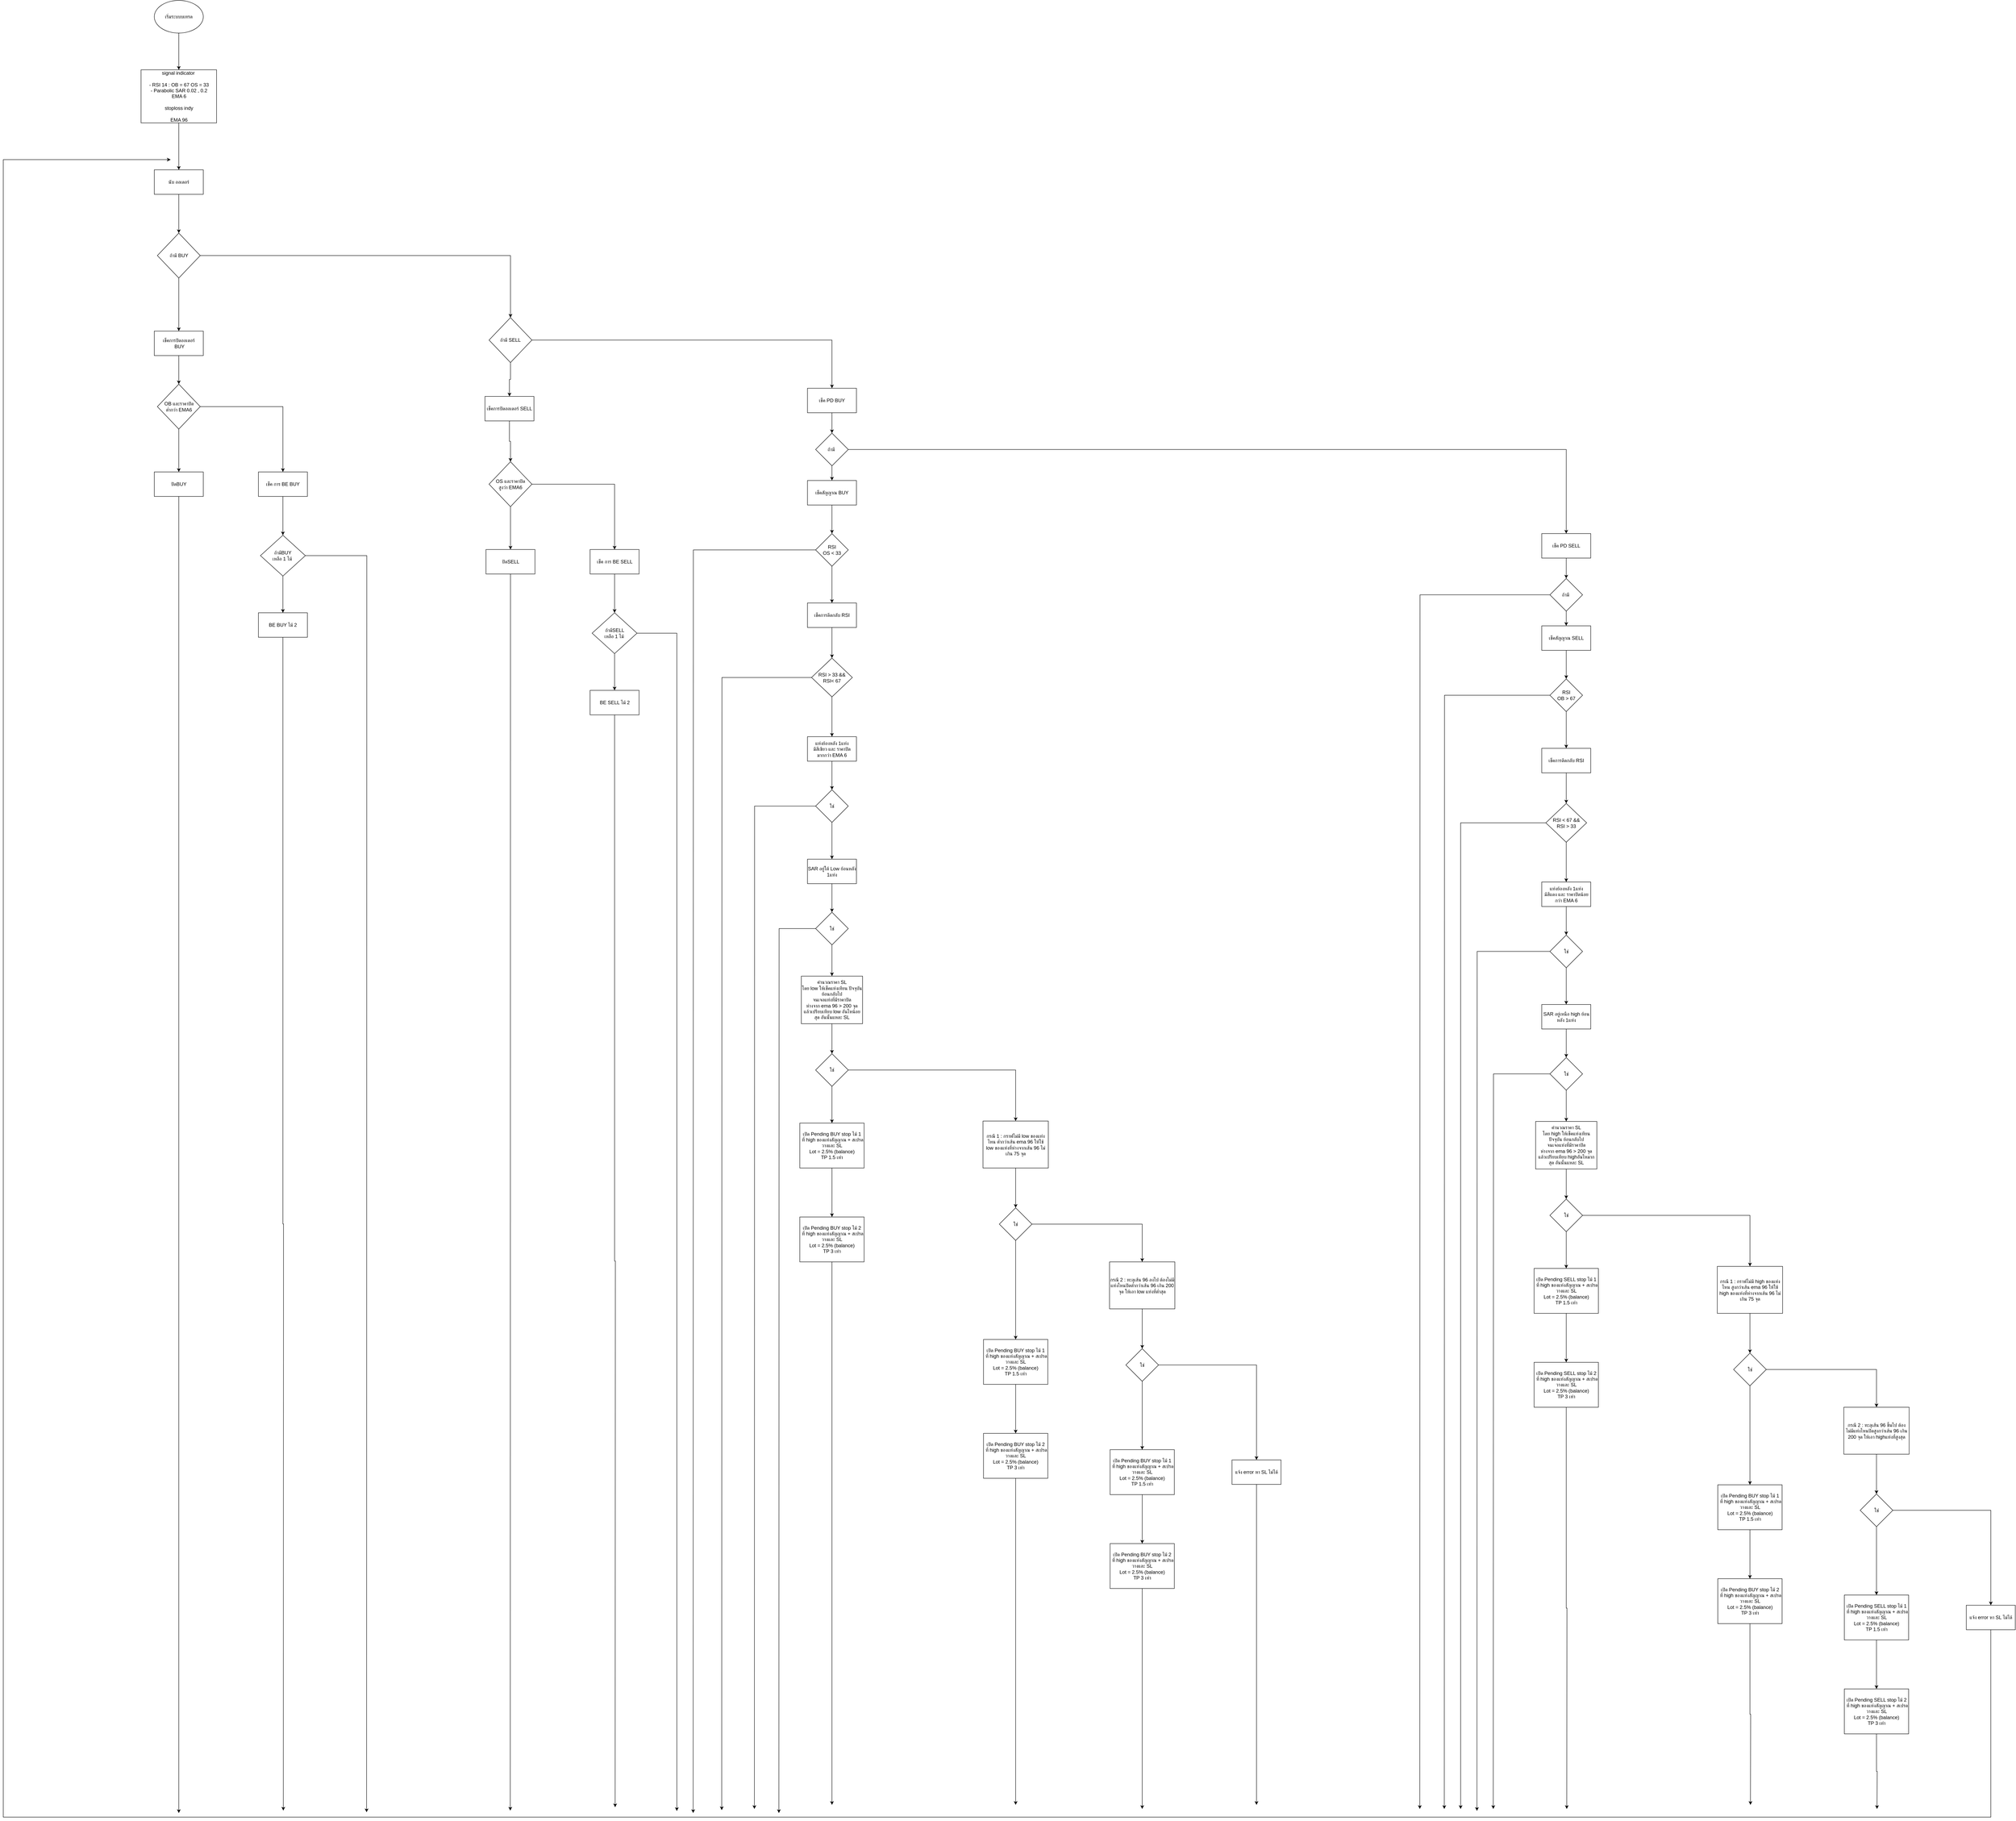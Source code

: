 <mxfile version="14.4.7" type="github">
  <diagram id="dHpRJ-4gGW41InI-ocSy" name="Page-1">
    <mxGraphModel dx="5940" dy="3920" grid="1" gridSize="10" guides="1" tooltips="1" connect="1" arrows="1" fold="1" page="1" pageScale="1" pageWidth="1169" pageHeight="827" math="0" shadow="0">
      <root>
        <mxCell id="0" />
        <mxCell id="1" parent="0" />
        <mxCell id="hsY4HkFz0cet4jD83mKn-3" value="" style="edgeStyle=orthogonalEdgeStyle;rounded=0;orthogonalLoop=1;jettySize=auto;html=1;" edge="1" parent="1" source="hsY4HkFz0cet4jD83mKn-1" target="hsY4HkFz0cet4jD83mKn-2">
          <mxGeometry relative="1" as="geometry" />
        </mxCell>
        <mxCell id="hsY4HkFz0cet4jD83mKn-1" value="เริ่มระบบบเทรด" style="ellipse;whiteSpace=wrap;html=1;" vertex="1" parent="1">
          <mxGeometry x="520" y="50" width="120" height="80" as="geometry" />
        </mxCell>
        <mxCell id="hsY4HkFz0cet4jD83mKn-15" value="" style="edgeStyle=orthogonalEdgeStyle;rounded=0;orthogonalLoop=1;jettySize=auto;html=1;" edge="1" parent="1" source="hsY4HkFz0cet4jD83mKn-2" target="hsY4HkFz0cet4jD83mKn-14">
          <mxGeometry relative="1" as="geometry" />
        </mxCell>
        <mxCell id="hsY4HkFz0cet4jD83mKn-2" value="signal indicator&amp;nbsp;&lt;br&gt;&lt;br&gt;- RSI 14 : OB = 67 OS = 33&lt;br&gt;- Parabolic SAR 0.02 , 0.2&lt;br&gt;EMA 6&lt;br&gt;&lt;br&gt;stoploss indy&lt;br&gt;&lt;br&gt;EMA 96" style="whiteSpace=wrap;html=1;" vertex="1" parent="1">
          <mxGeometry x="487.5" y="220" width="185" height="130" as="geometry" />
        </mxCell>
        <mxCell id="hsY4HkFz0cet4jD83mKn-27" value="" style="edgeStyle=orthogonalEdgeStyle;rounded=0;orthogonalLoop=1;jettySize=auto;html=1;" edge="1" parent="1" source="hsY4HkFz0cet4jD83mKn-6" target="hsY4HkFz0cet4jD83mKn-26">
          <mxGeometry relative="1" as="geometry" />
        </mxCell>
        <mxCell id="hsY4HkFz0cet4jD83mKn-48" style="edgeStyle=orthogonalEdgeStyle;rounded=0;orthogonalLoop=1;jettySize=auto;html=1;exitX=0.5;exitY=1;exitDx=0;exitDy=0;entryX=0.5;entryY=0;entryDx=0;entryDy=0;" edge="1" parent="1" source="hsY4HkFz0cet4jD83mKn-6" target="hsY4HkFz0cet4jD83mKn-47">
          <mxGeometry relative="1" as="geometry" />
        </mxCell>
        <mxCell id="hsY4HkFz0cet4jD83mKn-6" value="OB และราคาปิด&lt;br&gt;ต่ำกว่า EMA6" style="rhombus;whiteSpace=wrap;html=1;" vertex="1" parent="1">
          <mxGeometry x="527.5" y="990" width="105" height="110" as="geometry" />
        </mxCell>
        <mxCell id="hsY4HkFz0cet4jD83mKn-32" value="" style="edgeStyle=orthogonalEdgeStyle;rounded=0;orthogonalLoop=1;jettySize=auto;html=1;" edge="1" parent="1" source="hsY4HkFz0cet4jD83mKn-10" target="hsY4HkFz0cet4jD83mKn-31">
          <mxGeometry relative="1" as="geometry" />
        </mxCell>
        <mxCell id="hsY4HkFz0cet4jD83mKn-173" style="edgeStyle=orthogonalEdgeStyle;rounded=0;orthogonalLoop=1;jettySize=auto;html=1;exitX=1;exitY=0.5;exitDx=0;exitDy=0;" edge="1" parent="1" source="hsY4HkFz0cet4jD83mKn-10">
          <mxGeometry relative="1" as="geometry">
            <mxPoint x="1040" y="4488" as="targetPoint" />
          </mxGeometry>
        </mxCell>
        <mxCell id="hsY4HkFz0cet4jD83mKn-10" value="ถ้ามีBUY&lt;br&gt;เหลือ 1 ไม้&amp;nbsp;" style="rhombus;whiteSpace=wrap;html=1;" vertex="1" parent="1">
          <mxGeometry x="780" y="1360" width="110" height="100" as="geometry" />
        </mxCell>
        <mxCell id="hsY4HkFz0cet4jD83mKn-20" style="edgeStyle=orthogonalEdgeStyle;rounded=0;orthogonalLoop=1;jettySize=auto;html=1;exitX=0.5;exitY=1;exitDx=0;exitDy=0;entryX=0.5;entryY=0;entryDx=0;entryDy=0;" edge="1" parent="1" source="hsY4HkFz0cet4jD83mKn-14" target="hsY4HkFz0cet4jD83mKn-18">
          <mxGeometry relative="1" as="geometry" />
        </mxCell>
        <mxCell id="hsY4HkFz0cet4jD83mKn-14" value="นับ ออเดอร์" style="whiteSpace=wrap;html=1;" vertex="1" parent="1">
          <mxGeometry x="520" y="465" width="120" height="60" as="geometry" />
        </mxCell>
        <mxCell id="hsY4HkFz0cet4jD83mKn-22" value="" style="edgeStyle=orthogonalEdgeStyle;rounded=0;orthogonalLoop=1;jettySize=auto;html=1;" edge="1" parent="1" source="hsY4HkFz0cet4jD83mKn-18" target="hsY4HkFz0cet4jD83mKn-21">
          <mxGeometry relative="1" as="geometry" />
        </mxCell>
        <mxCell id="hsY4HkFz0cet4jD83mKn-25" value="" style="edgeStyle=orthogonalEdgeStyle;rounded=0;orthogonalLoop=1;jettySize=auto;html=1;" edge="1" parent="1" source="hsY4HkFz0cet4jD83mKn-18" target="hsY4HkFz0cet4jD83mKn-24">
          <mxGeometry relative="1" as="geometry" />
        </mxCell>
        <mxCell id="hsY4HkFz0cet4jD83mKn-18" value="ถ้ามี BUY" style="rhombus;whiteSpace=wrap;html=1;" vertex="1" parent="1">
          <mxGeometry x="527.5" y="620" width="105" height="110" as="geometry" />
        </mxCell>
        <mxCell id="hsY4HkFz0cet4jD83mKn-23" style="edgeStyle=orthogonalEdgeStyle;rounded=0;orthogonalLoop=1;jettySize=auto;html=1;exitX=0.5;exitY=1;exitDx=0;exitDy=0;entryX=0.5;entryY=0;entryDx=0;entryDy=0;" edge="1" parent="1" source="hsY4HkFz0cet4jD83mKn-21" target="hsY4HkFz0cet4jD83mKn-6">
          <mxGeometry relative="1" as="geometry" />
        </mxCell>
        <mxCell id="hsY4HkFz0cet4jD83mKn-21" value="เช็คการปิดออเดอร์&lt;br&gt;&amp;nbsp;BUY" style="whiteSpace=wrap;html=1;" vertex="1" parent="1">
          <mxGeometry x="520" y="860" width="120" height="60" as="geometry" />
        </mxCell>
        <mxCell id="hsY4HkFz0cet4jD83mKn-44" style="edgeStyle=orthogonalEdgeStyle;rounded=0;orthogonalLoop=1;jettySize=auto;html=1;exitX=0.5;exitY=1;exitDx=0;exitDy=0;entryX=0.5;entryY=0;entryDx=0;entryDy=0;" edge="1" parent="1" source="hsY4HkFz0cet4jD83mKn-24" target="hsY4HkFz0cet4jD83mKn-40">
          <mxGeometry relative="1" as="geometry" />
        </mxCell>
        <mxCell id="hsY4HkFz0cet4jD83mKn-72" value="" style="edgeStyle=orthogonalEdgeStyle;rounded=0;orthogonalLoop=1;jettySize=auto;html=1;" edge="1" parent="1" source="hsY4HkFz0cet4jD83mKn-24" target="hsY4HkFz0cet4jD83mKn-71">
          <mxGeometry relative="1" as="geometry" />
        </mxCell>
        <mxCell id="hsY4HkFz0cet4jD83mKn-24" value="ถ้ามี SELL" style="rhombus;whiteSpace=wrap;html=1;" vertex="1" parent="1">
          <mxGeometry x="1340" y="827" width="105" height="110" as="geometry" />
        </mxCell>
        <mxCell id="hsY4HkFz0cet4jD83mKn-28" style="edgeStyle=orthogonalEdgeStyle;rounded=0;orthogonalLoop=1;jettySize=auto;html=1;exitX=0.5;exitY=1;exitDx=0;exitDy=0;entryX=0.5;entryY=0;entryDx=0;entryDy=0;" edge="1" parent="1" source="hsY4HkFz0cet4jD83mKn-26" target="hsY4HkFz0cet4jD83mKn-10">
          <mxGeometry relative="1" as="geometry" />
        </mxCell>
        <mxCell id="hsY4HkFz0cet4jD83mKn-26" value="เช็ค การ BE BUY" style="whiteSpace=wrap;html=1;" vertex="1" parent="1">
          <mxGeometry x="775" y="1205" width="120" height="60" as="geometry" />
        </mxCell>
        <mxCell id="hsY4HkFz0cet4jD83mKn-174" style="edgeStyle=orthogonalEdgeStyle;rounded=0;orthogonalLoop=1;jettySize=auto;html=1;exitX=0.5;exitY=1;exitDx=0;exitDy=0;" edge="1" parent="1" source="hsY4HkFz0cet4jD83mKn-31">
          <mxGeometry relative="1" as="geometry">
            <mxPoint x="836" y="4484" as="targetPoint" />
          </mxGeometry>
        </mxCell>
        <mxCell id="hsY4HkFz0cet4jD83mKn-31" value="BE BUY ไม้ 2" style="whiteSpace=wrap;html=1;" vertex="1" parent="1">
          <mxGeometry x="775" y="1550" width="120" height="60" as="geometry" />
        </mxCell>
        <mxCell id="hsY4HkFz0cet4jD83mKn-34" value="" style="edgeStyle=orthogonalEdgeStyle;rounded=0;orthogonalLoop=1;jettySize=auto;html=1;" edge="1" parent="1" source="hsY4HkFz0cet4jD83mKn-35" target="hsY4HkFz0cet4jD83mKn-42">
          <mxGeometry relative="1" as="geometry" />
        </mxCell>
        <mxCell id="hsY4HkFz0cet4jD83mKn-46" value="" style="edgeStyle=orthogonalEdgeStyle;rounded=0;orthogonalLoop=1;jettySize=auto;html=1;" edge="1" parent="1" source="hsY4HkFz0cet4jD83mKn-35" target="hsY4HkFz0cet4jD83mKn-45">
          <mxGeometry relative="1" as="geometry" />
        </mxCell>
        <mxCell id="hsY4HkFz0cet4jD83mKn-35" value="OS และราคาปิด&lt;br&gt;สูงว่า EMA6" style="rhombus;whiteSpace=wrap;html=1;" vertex="1" parent="1">
          <mxGeometry x="1340" y="1180" width="105" height="110" as="geometry" />
        </mxCell>
        <mxCell id="hsY4HkFz0cet4jD83mKn-36" value="" style="edgeStyle=orthogonalEdgeStyle;rounded=0;orthogonalLoop=1;jettySize=auto;html=1;" edge="1" parent="1" source="hsY4HkFz0cet4jD83mKn-37" target="hsY4HkFz0cet4jD83mKn-43">
          <mxGeometry relative="1" as="geometry" />
        </mxCell>
        <mxCell id="hsY4HkFz0cet4jD83mKn-171" style="edgeStyle=orthogonalEdgeStyle;rounded=0;orthogonalLoop=1;jettySize=auto;html=1;exitX=1;exitY=0.5;exitDx=0;exitDy=0;" edge="1" parent="1" source="hsY4HkFz0cet4jD83mKn-37">
          <mxGeometry relative="1" as="geometry">
            <mxPoint x="1800" y="4485" as="targetPoint" />
            <Array as="points">
              <mxPoint x="1800" y="1600" />
              <mxPoint x="1800" y="4485" />
            </Array>
          </mxGeometry>
        </mxCell>
        <mxCell id="hsY4HkFz0cet4jD83mKn-37" value="ถ้ามีSELL&lt;br&gt;เหลือ 1 ไม้&amp;nbsp;" style="rhombus;whiteSpace=wrap;html=1;" vertex="1" parent="1">
          <mxGeometry x="1592.5" y="1550" width="110" height="100" as="geometry" />
        </mxCell>
        <mxCell id="hsY4HkFz0cet4jD83mKn-39" style="edgeStyle=orthogonalEdgeStyle;rounded=0;orthogonalLoop=1;jettySize=auto;html=1;exitX=0.5;exitY=1;exitDx=0;exitDy=0;entryX=0.5;entryY=0;entryDx=0;entryDy=0;" edge="1" parent="1" source="hsY4HkFz0cet4jD83mKn-40" target="hsY4HkFz0cet4jD83mKn-35">
          <mxGeometry relative="1" as="geometry" />
        </mxCell>
        <mxCell id="hsY4HkFz0cet4jD83mKn-40" value="เช็คการปิดออเดอร์ SELL" style="whiteSpace=wrap;html=1;" vertex="1" parent="1">
          <mxGeometry x="1330" y="1020" width="120" height="60" as="geometry" />
        </mxCell>
        <mxCell id="hsY4HkFz0cet4jD83mKn-41" style="edgeStyle=orthogonalEdgeStyle;rounded=0;orthogonalLoop=1;jettySize=auto;html=1;exitX=0.5;exitY=1;exitDx=0;exitDy=0;entryX=0.5;entryY=0;entryDx=0;entryDy=0;" edge="1" parent="1" source="hsY4HkFz0cet4jD83mKn-42" target="hsY4HkFz0cet4jD83mKn-37">
          <mxGeometry relative="1" as="geometry" />
        </mxCell>
        <mxCell id="hsY4HkFz0cet4jD83mKn-42" value="เช็ค การ BE SELL" style="whiteSpace=wrap;html=1;" vertex="1" parent="1">
          <mxGeometry x="1587.5" y="1395" width="120" height="60" as="geometry" />
        </mxCell>
        <mxCell id="hsY4HkFz0cet4jD83mKn-170" style="edgeStyle=orthogonalEdgeStyle;rounded=0;orthogonalLoop=1;jettySize=auto;html=1;exitX=0.5;exitY=1;exitDx=0;exitDy=0;" edge="1" parent="1" source="hsY4HkFz0cet4jD83mKn-43">
          <mxGeometry relative="1" as="geometry">
            <mxPoint x="1648.857" y="4475.714" as="targetPoint" />
          </mxGeometry>
        </mxCell>
        <mxCell id="hsY4HkFz0cet4jD83mKn-43" value="BE SELL ไม้ 2" style="whiteSpace=wrap;html=1;" vertex="1" parent="1">
          <mxGeometry x="1587.5" y="1740" width="120" height="60" as="geometry" />
        </mxCell>
        <mxCell id="hsY4HkFz0cet4jD83mKn-172" style="edgeStyle=orthogonalEdgeStyle;rounded=0;orthogonalLoop=1;jettySize=auto;html=1;exitX=0.5;exitY=1;exitDx=0;exitDy=0;" edge="1" parent="1" source="hsY4HkFz0cet4jD83mKn-45">
          <mxGeometry relative="1" as="geometry">
            <mxPoint x="1392" y="4484" as="targetPoint" />
          </mxGeometry>
        </mxCell>
        <mxCell id="hsY4HkFz0cet4jD83mKn-45" value="&lt;span&gt;ปิดSELL&lt;/span&gt;" style="whiteSpace=wrap;html=1;" vertex="1" parent="1">
          <mxGeometry x="1332.5" y="1395" width="120" height="60" as="geometry" />
        </mxCell>
        <mxCell id="hsY4HkFz0cet4jD83mKn-175" style="edgeStyle=orthogonalEdgeStyle;rounded=0;orthogonalLoop=1;jettySize=auto;html=1;exitX=0.5;exitY=1;exitDx=0;exitDy=0;" edge="1" parent="1" source="hsY4HkFz0cet4jD83mKn-47">
          <mxGeometry relative="1" as="geometry">
            <mxPoint x="580" y="4490" as="targetPoint" />
            <Array as="points">
              <mxPoint x="580" y="4482" />
            </Array>
          </mxGeometry>
        </mxCell>
        <mxCell id="hsY4HkFz0cet4jD83mKn-47" value="&lt;span&gt;ปิดBUY&lt;/span&gt;" style="whiteSpace=wrap;html=1;" vertex="1" parent="1">
          <mxGeometry x="520" y="1205" width="120" height="60" as="geometry" />
        </mxCell>
        <mxCell id="hsY4HkFz0cet4jD83mKn-52" value="" style="edgeStyle=orthogonalEdgeStyle;rounded=0;orthogonalLoop=1;jettySize=auto;html=1;" edge="1" parent="1" source="hsY4HkFz0cet4jD83mKn-49" target="hsY4HkFz0cet4jD83mKn-51">
          <mxGeometry relative="1" as="geometry" />
        </mxCell>
        <mxCell id="hsY4HkFz0cet4jD83mKn-49" value="เช็คสัญญาณ BUY" style="whiteSpace=wrap;html=1;" vertex="1" parent="1">
          <mxGeometry x="2120" y="1226" width="120" height="60" as="geometry" />
        </mxCell>
        <mxCell id="hsY4HkFz0cet4jD83mKn-54" value="" style="edgeStyle=orthogonalEdgeStyle;rounded=0;orthogonalLoop=1;jettySize=auto;html=1;" edge="1" parent="1" source="hsY4HkFz0cet4jD83mKn-51" target="hsY4HkFz0cet4jD83mKn-53">
          <mxGeometry relative="1" as="geometry" />
        </mxCell>
        <mxCell id="hsY4HkFz0cet4jD83mKn-166" style="edgeStyle=orthogonalEdgeStyle;rounded=0;orthogonalLoop=1;jettySize=auto;html=1;exitX=0;exitY=0.5;exitDx=0;exitDy=0;" edge="1" parent="1" source="hsY4HkFz0cet4jD83mKn-51">
          <mxGeometry relative="1" as="geometry">
            <mxPoint x="1840" y="4490" as="targetPoint" />
          </mxGeometry>
        </mxCell>
        <mxCell id="hsY4HkFz0cet4jD83mKn-51" value="RSI&lt;br&gt;OS &amp;lt; 33" style="rhombus;whiteSpace=wrap;html=1;" vertex="1" parent="1">
          <mxGeometry x="2140" y="1356" width="80" height="80" as="geometry" />
        </mxCell>
        <mxCell id="hsY4HkFz0cet4jD83mKn-56" value="" style="edgeStyle=orthogonalEdgeStyle;rounded=0;orthogonalLoop=1;jettySize=auto;html=1;" edge="1" parent="1" source="hsY4HkFz0cet4jD83mKn-53" target="hsY4HkFz0cet4jD83mKn-55">
          <mxGeometry relative="1" as="geometry" />
        </mxCell>
        <mxCell id="hsY4HkFz0cet4jD83mKn-53" value="เช็คการดีดกลับ RSI" style="whiteSpace=wrap;html=1;" vertex="1" parent="1">
          <mxGeometry x="2120" y="1526" width="120" height="60" as="geometry" />
        </mxCell>
        <mxCell id="hsY4HkFz0cet4jD83mKn-60" value="" style="edgeStyle=orthogonalEdgeStyle;rounded=0;orthogonalLoop=1;jettySize=auto;html=1;" edge="1" parent="1" source="hsY4HkFz0cet4jD83mKn-55" target="hsY4HkFz0cet4jD83mKn-59">
          <mxGeometry relative="1" as="geometry" />
        </mxCell>
        <mxCell id="hsY4HkFz0cet4jD83mKn-167" style="edgeStyle=orthogonalEdgeStyle;rounded=0;orthogonalLoop=1;jettySize=auto;html=1;exitX=0;exitY=0.5;exitDx=0;exitDy=0;" edge="1" parent="1" source="hsY4HkFz0cet4jD83mKn-55">
          <mxGeometry relative="1" as="geometry">
            <mxPoint x="1910" y="4482.857" as="targetPoint" />
          </mxGeometry>
        </mxCell>
        <mxCell id="hsY4HkFz0cet4jD83mKn-55" value="RSI &amp;gt; 33 &amp;amp;&amp;amp; &lt;br&gt;RSI&amp;lt; 67" style="rhombus;whiteSpace=wrap;html=1;" vertex="1" parent="1">
          <mxGeometry x="2130" y="1661" width="100" height="95" as="geometry" />
        </mxCell>
        <mxCell id="hsY4HkFz0cet4jD83mKn-62" value="" style="edgeStyle=orthogonalEdgeStyle;rounded=0;orthogonalLoop=1;jettySize=auto;html=1;" edge="1" parent="1" source="hsY4HkFz0cet4jD83mKn-59" target="hsY4HkFz0cet4jD83mKn-61">
          <mxGeometry relative="1" as="geometry" />
        </mxCell>
        <mxCell id="hsY4HkFz0cet4jD83mKn-59" value="แท่งย้องหลัง 1แท่ง &lt;br&gt;มีสีเขียว และ ราคาปิดมากกว่า EMA 6" style="whiteSpace=wrap;html=1;" vertex="1" parent="1">
          <mxGeometry x="2120" y="1853.5" width="120" height="60" as="geometry" />
        </mxCell>
        <mxCell id="hsY4HkFz0cet4jD83mKn-64" value="" style="edgeStyle=orthogonalEdgeStyle;rounded=0;orthogonalLoop=1;jettySize=auto;html=1;" edge="1" parent="1" source="hsY4HkFz0cet4jD83mKn-61" target="hsY4HkFz0cet4jD83mKn-63">
          <mxGeometry relative="1" as="geometry" />
        </mxCell>
        <mxCell id="hsY4HkFz0cet4jD83mKn-168" style="edgeStyle=orthogonalEdgeStyle;rounded=0;orthogonalLoop=1;jettySize=auto;html=1;exitX=0;exitY=0.5;exitDx=0;exitDy=0;" edge="1" parent="1" source="hsY4HkFz0cet4jD83mKn-61">
          <mxGeometry relative="1" as="geometry">
            <mxPoint x="1990" y="4480" as="targetPoint" />
          </mxGeometry>
        </mxCell>
        <mxCell id="hsY4HkFz0cet4jD83mKn-61" value="ใช่" style="rhombus;whiteSpace=wrap;html=1;" vertex="1" parent="1">
          <mxGeometry x="2140" y="1983.5" width="80" height="80" as="geometry" />
        </mxCell>
        <mxCell id="hsY4HkFz0cet4jD83mKn-66" value="" style="edgeStyle=orthogonalEdgeStyle;rounded=0;orthogonalLoop=1;jettySize=auto;html=1;" edge="1" parent="1" source="hsY4HkFz0cet4jD83mKn-63" target="hsY4HkFz0cet4jD83mKn-65">
          <mxGeometry relative="1" as="geometry" />
        </mxCell>
        <mxCell id="hsY4HkFz0cet4jD83mKn-63" value="SAR อยู่ใต้ Low ย้อนหลัง 1แท่ง" style="whiteSpace=wrap;html=1;" vertex="1" parent="1">
          <mxGeometry x="2120" y="2153.5" width="120" height="60" as="geometry" />
        </mxCell>
        <mxCell id="hsY4HkFz0cet4jD83mKn-79" value="" style="edgeStyle=orthogonalEdgeStyle;rounded=0;orthogonalLoop=1;jettySize=auto;html=1;" edge="1" parent="1" source="hsY4HkFz0cet4jD83mKn-65" target="hsY4HkFz0cet4jD83mKn-78">
          <mxGeometry relative="1" as="geometry" />
        </mxCell>
        <mxCell id="hsY4HkFz0cet4jD83mKn-169" style="edgeStyle=orthogonalEdgeStyle;rounded=0;orthogonalLoop=1;jettySize=auto;html=1;exitX=0;exitY=0.5;exitDx=0;exitDy=0;" edge="1" parent="1" source="hsY4HkFz0cet4jD83mKn-65">
          <mxGeometry relative="1" as="geometry">
            <mxPoint x="2050" y="4490" as="targetPoint" />
          </mxGeometry>
        </mxCell>
        <mxCell id="hsY4HkFz0cet4jD83mKn-65" value="ใช่" style="rhombus;whiteSpace=wrap;html=1;" vertex="1" parent="1">
          <mxGeometry x="2140" y="2283.5" width="80" height="80" as="geometry" />
        </mxCell>
        <mxCell id="hsY4HkFz0cet4jD83mKn-83" value="" style="edgeStyle=orthogonalEdgeStyle;rounded=0;orthogonalLoop=1;jettySize=auto;html=1;entryX=0.5;entryY=0;entryDx=0;entryDy=0;" edge="1" parent="1" source="hsY4HkFz0cet4jD83mKn-67" target="hsY4HkFz0cet4jD83mKn-84">
          <mxGeometry relative="1" as="geometry">
            <mxPoint x="2180" y="3005" as="targetPoint" />
          </mxGeometry>
        </mxCell>
        <mxCell id="hsY4HkFz0cet4jD83mKn-67" value="เปิด Pending BUY stop ไม้ 1&lt;br&gt;&amp;nbsp;ที่ high ของแท่งสัญญาณ + สเปรด วางและ SL&lt;br&gt;Lot = 2.5% (balance)&lt;br&gt;TP 1.5 เท่า" style="whiteSpace=wrap;html=1;" vertex="1" parent="1">
          <mxGeometry x="2101.25" y="2800" width="157.5" height="110" as="geometry" />
        </mxCell>
        <mxCell id="hsY4HkFz0cet4jD83mKn-74" value="" style="edgeStyle=orthogonalEdgeStyle;rounded=0;orthogonalLoop=1;jettySize=auto;html=1;" edge="1" parent="1" source="hsY4HkFz0cet4jD83mKn-71" target="hsY4HkFz0cet4jD83mKn-73">
          <mxGeometry relative="1" as="geometry" />
        </mxCell>
        <mxCell id="hsY4HkFz0cet4jD83mKn-71" value="เช็ค PD BUY" style="whiteSpace=wrap;html=1;" vertex="1" parent="1">
          <mxGeometry x="2120" y="1000" width="120" height="60" as="geometry" />
        </mxCell>
        <mxCell id="hsY4HkFz0cet4jD83mKn-75" style="edgeStyle=orthogonalEdgeStyle;rounded=0;orthogonalLoop=1;jettySize=auto;html=1;exitX=0.5;exitY=1;exitDx=0;exitDy=0;entryX=0.5;entryY=0;entryDx=0;entryDy=0;" edge="1" parent="1" source="hsY4HkFz0cet4jD83mKn-73" target="hsY4HkFz0cet4jD83mKn-49">
          <mxGeometry relative="1" as="geometry" />
        </mxCell>
        <mxCell id="hsY4HkFz0cet4jD83mKn-151" style="edgeStyle=orthogonalEdgeStyle;rounded=0;orthogonalLoop=1;jettySize=auto;html=1;exitX=1;exitY=0.5;exitDx=0;exitDy=0;entryX=0.5;entryY=0;entryDx=0;entryDy=0;" edge="1" parent="1" source="hsY4HkFz0cet4jD83mKn-73" target="hsY4HkFz0cet4jD83mKn-125">
          <mxGeometry relative="1" as="geometry" />
        </mxCell>
        <mxCell id="hsY4HkFz0cet4jD83mKn-73" value="ถ้ามี&amp;nbsp;" style="rhombus;whiteSpace=wrap;html=1;" vertex="1" parent="1">
          <mxGeometry x="2140" y="1110" width="80" height="80" as="geometry" />
        </mxCell>
        <mxCell id="hsY4HkFz0cet4jD83mKn-81" style="edgeStyle=orthogonalEdgeStyle;rounded=0;orthogonalLoop=1;jettySize=auto;html=1;exitX=0.5;exitY=1;exitDx=0;exitDy=0;entryX=0.5;entryY=0;entryDx=0;entryDy=0;" edge="1" parent="1" source="hsY4HkFz0cet4jD83mKn-76" target="hsY4HkFz0cet4jD83mKn-67">
          <mxGeometry relative="1" as="geometry" />
        </mxCell>
        <mxCell id="hsY4HkFz0cet4jD83mKn-87" value="" style="edgeStyle=orthogonalEdgeStyle;rounded=0;orthogonalLoop=1;jettySize=auto;html=1;" edge="1" parent="1" source="hsY4HkFz0cet4jD83mKn-76" target="hsY4HkFz0cet4jD83mKn-86">
          <mxGeometry relative="1" as="geometry" />
        </mxCell>
        <mxCell id="hsY4HkFz0cet4jD83mKn-76" value="ใช่" style="rhombus;whiteSpace=wrap;html=1;" vertex="1" parent="1">
          <mxGeometry x="2140" y="2630" width="80" height="80" as="geometry" />
        </mxCell>
        <mxCell id="hsY4HkFz0cet4jD83mKn-80" style="edgeStyle=orthogonalEdgeStyle;rounded=0;orthogonalLoop=1;jettySize=auto;html=1;exitX=0.5;exitY=1;exitDx=0;exitDy=0;entryX=0.5;entryY=0;entryDx=0;entryDy=0;" edge="1" parent="1" source="hsY4HkFz0cet4jD83mKn-78" target="hsY4HkFz0cet4jD83mKn-76">
          <mxGeometry relative="1" as="geometry" />
        </mxCell>
        <mxCell id="hsY4HkFz0cet4jD83mKn-78" value="คำนวณราคา SL&lt;br&gt;&lt;div&gt;โดย low ให้เช็คแท่งเทียน ปัจจุบัน ย้อนกลับไป&lt;/div&gt;&lt;div&gt;จนเจอแท่งที่มีราคาปิด&lt;/div&gt;&lt;div&gt;ห่างจาก ema 96 &amp;gt; 200 จุด&lt;/div&gt;&lt;div&gt;แล้วเปรียบเทียบ low อันไหน้อยสุด อันนั้นแหละ SL&lt;/div&gt;" style="whiteSpace=wrap;html=1;" vertex="1" parent="1">
          <mxGeometry x="2105" y="2440" width="150" height="116.5" as="geometry" />
        </mxCell>
        <mxCell id="hsY4HkFz0cet4jD83mKn-159" style="edgeStyle=orthogonalEdgeStyle;rounded=0;orthogonalLoop=1;jettySize=auto;html=1;exitX=0.5;exitY=1;exitDx=0;exitDy=0;" edge="1" parent="1" source="hsY4HkFz0cet4jD83mKn-84">
          <mxGeometry relative="1" as="geometry">
            <mxPoint x="2180" y="4470" as="targetPoint" />
          </mxGeometry>
        </mxCell>
        <mxCell id="hsY4HkFz0cet4jD83mKn-84" value="เปิด Pending BUY stop ไม้ 2&lt;br&gt;&amp;nbsp;ที่ high ของแท่งสัญญาณ + สเปรด วางและ SL&lt;br&gt;Lot = 2.5% (balance)&lt;br&gt;TP 3 เท่า" style="whiteSpace=wrap;html=1;" vertex="1" parent="1">
          <mxGeometry x="2101.25" y="3030" width="157.5" height="110" as="geometry" />
        </mxCell>
        <mxCell id="hsY4HkFz0cet4jD83mKn-89" value="" style="edgeStyle=orthogonalEdgeStyle;rounded=0;orthogonalLoop=1;jettySize=auto;html=1;" edge="1" parent="1" source="hsY4HkFz0cet4jD83mKn-86" target="hsY4HkFz0cet4jD83mKn-88">
          <mxGeometry relative="1" as="geometry" />
        </mxCell>
        <mxCell id="hsY4HkFz0cet4jD83mKn-86" value="กรณี 1 : กราฟไม่มี low ของแท่งไหน ต่ำกว่าเส้น ema 96 ให้ใช้ low ของแท่งที่ห่างจากเส้น 96 ไม่เกิน 75 จุด" style="whiteSpace=wrap;html=1;" vertex="1" parent="1">
          <mxGeometry x="2550" y="2795" width="160" height="115" as="geometry" />
        </mxCell>
        <mxCell id="hsY4HkFz0cet4jD83mKn-92" style="edgeStyle=orthogonalEdgeStyle;rounded=0;orthogonalLoop=1;jettySize=auto;html=1;exitX=1;exitY=0.5;exitDx=0;exitDy=0;entryX=0.5;entryY=0;entryDx=0;entryDy=0;" edge="1" parent="1" source="hsY4HkFz0cet4jD83mKn-88" target="hsY4HkFz0cet4jD83mKn-90">
          <mxGeometry relative="1" as="geometry" />
        </mxCell>
        <mxCell id="hsY4HkFz0cet4jD83mKn-96" style="edgeStyle=orthogonalEdgeStyle;rounded=0;orthogonalLoop=1;jettySize=auto;html=1;exitX=0.5;exitY=1;exitDx=0;exitDy=0;entryX=0.5;entryY=0;entryDx=0;entryDy=0;" edge="1" parent="1" source="hsY4HkFz0cet4jD83mKn-88" target="hsY4HkFz0cet4jD83mKn-94">
          <mxGeometry relative="1" as="geometry" />
        </mxCell>
        <mxCell id="hsY4HkFz0cet4jD83mKn-88" value="ใช่" style="rhombus;whiteSpace=wrap;html=1;" vertex="1" parent="1">
          <mxGeometry x="2590" y="3007.5" width="80" height="80" as="geometry" />
        </mxCell>
        <mxCell id="hsY4HkFz0cet4jD83mKn-98" value="" style="edgeStyle=orthogonalEdgeStyle;rounded=0;orthogonalLoop=1;jettySize=auto;html=1;" edge="1" parent="1" source="hsY4HkFz0cet4jD83mKn-90" target="hsY4HkFz0cet4jD83mKn-97">
          <mxGeometry relative="1" as="geometry" />
        </mxCell>
        <mxCell id="hsY4HkFz0cet4jD83mKn-90" value="กรณี 2 : ทะลุเส้น 96 ลงไป ต้องไม่มีแท่งไหนปิดต่ำกว่าเส้น 96 เกิน 200 จุด ให้เอา low แท่งที่ต่ำสุด" style="whiteSpace=wrap;html=1;" vertex="1" parent="1">
          <mxGeometry x="2860" y="3140" width="160" height="115" as="geometry" />
        </mxCell>
        <mxCell id="hsY4HkFz0cet4jD83mKn-93" value="" style="edgeStyle=orthogonalEdgeStyle;rounded=0;orthogonalLoop=1;jettySize=auto;html=1;entryX=0.5;entryY=0;entryDx=0;entryDy=0;" edge="1" parent="1" source="hsY4HkFz0cet4jD83mKn-94" target="hsY4HkFz0cet4jD83mKn-95">
          <mxGeometry relative="1" as="geometry">
            <mxPoint x="2630" y="3535" as="targetPoint" />
          </mxGeometry>
        </mxCell>
        <mxCell id="hsY4HkFz0cet4jD83mKn-94" value="เปิด Pending BUY stop ไม้ 1&lt;br&gt;&amp;nbsp;ที่ high ของแท่งสัญญาณ + สเปรด วางและ SL&lt;br&gt;Lot = 2.5% (balance)&lt;br&gt;TP 1.5 เท่า" style="whiteSpace=wrap;html=1;" vertex="1" parent="1">
          <mxGeometry x="2551.25" y="3330" width="157.5" height="110" as="geometry" />
        </mxCell>
        <mxCell id="hsY4HkFz0cet4jD83mKn-158" style="edgeStyle=orthogonalEdgeStyle;rounded=0;orthogonalLoop=1;jettySize=auto;html=1;exitX=0.5;exitY=1;exitDx=0;exitDy=0;" edge="1" parent="1" source="hsY4HkFz0cet4jD83mKn-95">
          <mxGeometry relative="1" as="geometry">
            <mxPoint x="2630" y="4470" as="targetPoint" />
          </mxGeometry>
        </mxCell>
        <mxCell id="hsY4HkFz0cet4jD83mKn-95" value="เปิด Pending BUY stop ไม้ 2&lt;br&gt;&amp;nbsp;ที่ high ของแท่งสัญญาณ + สเปรด วางและ SL&lt;br&gt;Lot = 2.5% (balance)&lt;br&gt;TP 3 เท่า" style="whiteSpace=wrap;html=1;" vertex="1" parent="1">
          <mxGeometry x="2551.25" y="3560" width="157.5" height="110" as="geometry" />
        </mxCell>
        <mxCell id="hsY4HkFz0cet4jD83mKn-102" style="edgeStyle=orthogonalEdgeStyle;rounded=0;orthogonalLoop=1;jettySize=auto;html=1;exitX=0.5;exitY=1;exitDx=0;exitDy=0;entryX=0.5;entryY=0;entryDx=0;entryDy=0;" edge="1" parent="1" source="hsY4HkFz0cet4jD83mKn-97" target="hsY4HkFz0cet4jD83mKn-100">
          <mxGeometry relative="1" as="geometry" />
        </mxCell>
        <mxCell id="hsY4HkFz0cet4jD83mKn-104" value="" style="edgeStyle=orthogonalEdgeStyle;rounded=0;orthogonalLoop=1;jettySize=auto;html=1;" edge="1" parent="1" source="hsY4HkFz0cet4jD83mKn-97" target="hsY4HkFz0cet4jD83mKn-103">
          <mxGeometry relative="1" as="geometry" />
        </mxCell>
        <mxCell id="hsY4HkFz0cet4jD83mKn-97" value="ใช่" style="rhombus;whiteSpace=wrap;html=1;" vertex="1" parent="1">
          <mxGeometry x="2900" y="3352.5" width="80" height="80" as="geometry" />
        </mxCell>
        <mxCell id="hsY4HkFz0cet4jD83mKn-99" value="" style="edgeStyle=orthogonalEdgeStyle;rounded=0;orthogonalLoop=1;jettySize=auto;html=1;entryX=0.5;entryY=0;entryDx=0;entryDy=0;" edge="1" parent="1" source="hsY4HkFz0cet4jD83mKn-100" target="hsY4HkFz0cet4jD83mKn-101">
          <mxGeometry relative="1" as="geometry">
            <mxPoint x="2940" y="3805" as="targetPoint" />
          </mxGeometry>
        </mxCell>
        <mxCell id="hsY4HkFz0cet4jD83mKn-100" value="เปิด Pending BUY stop ไม้ 1&lt;br&gt;&amp;nbsp;ที่ high ของแท่งสัญญาณ + สเปรด วางและ SL&lt;br&gt;Lot = 2.5% (balance)&lt;br&gt;TP 1.5 เท่า" style="whiteSpace=wrap;html=1;" vertex="1" parent="1">
          <mxGeometry x="2861.25" y="3600" width="157.5" height="110" as="geometry" />
        </mxCell>
        <mxCell id="hsY4HkFz0cet4jD83mKn-157" style="edgeStyle=orthogonalEdgeStyle;rounded=0;orthogonalLoop=1;jettySize=auto;html=1;exitX=0.5;exitY=1;exitDx=0;exitDy=0;" edge="1" parent="1" source="hsY4HkFz0cet4jD83mKn-101">
          <mxGeometry relative="1" as="geometry">
            <mxPoint x="2940" y="4480" as="targetPoint" />
          </mxGeometry>
        </mxCell>
        <mxCell id="hsY4HkFz0cet4jD83mKn-101" value="เปิด Pending BUY stop ไม้ 2&lt;br&gt;&amp;nbsp;ที่ high ของแท่งสัญญาณ + สเปรด วางและ SL&lt;br&gt;Lot = 2.5% (balance)&lt;br&gt;TP 3 เท่า" style="whiteSpace=wrap;html=1;" vertex="1" parent="1">
          <mxGeometry x="2861.25" y="3830" width="157.5" height="110" as="geometry" />
        </mxCell>
        <mxCell id="hsY4HkFz0cet4jD83mKn-156" style="edgeStyle=orthogonalEdgeStyle;rounded=0;orthogonalLoop=1;jettySize=auto;html=1;exitX=0.5;exitY=1;exitDx=0;exitDy=0;" edge="1" parent="1" source="hsY4HkFz0cet4jD83mKn-103">
          <mxGeometry relative="1" as="geometry">
            <mxPoint x="3220" y="4470" as="targetPoint" />
          </mxGeometry>
        </mxCell>
        <mxCell id="hsY4HkFz0cet4jD83mKn-103" value="แจ้ง error หา SL ไม่ได้" style="whiteSpace=wrap;html=1;" vertex="1" parent="1">
          <mxGeometry x="3160" y="3625" width="120" height="60" as="geometry" />
        </mxCell>
        <mxCell id="hsY4HkFz0cet4jD83mKn-106" value="" style="edgeStyle=orthogonalEdgeStyle;rounded=0;orthogonalLoop=1;jettySize=auto;html=1;" edge="1" parent="1" source="hsY4HkFz0cet4jD83mKn-107" target="hsY4HkFz0cet4jD83mKn-109">
          <mxGeometry relative="1" as="geometry" />
        </mxCell>
        <mxCell id="hsY4HkFz0cet4jD83mKn-107" value="เช็คสัญญาณ SELL" style="whiteSpace=wrap;html=1;" vertex="1" parent="1">
          <mxGeometry x="3918.75" y="1582" width="120" height="60" as="geometry" />
        </mxCell>
        <mxCell id="hsY4HkFz0cet4jD83mKn-108" value="" style="edgeStyle=orthogonalEdgeStyle;rounded=0;orthogonalLoop=1;jettySize=auto;html=1;" edge="1" parent="1" source="hsY4HkFz0cet4jD83mKn-109" target="hsY4HkFz0cet4jD83mKn-111">
          <mxGeometry relative="1" as="geometry" />
        </mxCell>
        <mxCell id="hsY4HkFz0cet4jD83mKn-161" style="edgeStyle=orthogonalEdgeStyle;rounded=0;orthogonalLoop=1;jettySize=auto;html=1;exitX=0;exitY=0.5;exitDx=0;exitDy=0;" edge="1" parent="1" source="hsY4HkFz0cet4jD83mKn-109">
          <mxGeometry relative="1" as="geometry">
            <mxPoint x="3680" y="4480" as="targetPoint" />
          </mxGeometry>
        </mxCell>
        <mxCell id="hsY4HkFz0cet4jD83mKn-109" value="RSI&lt;br&gt;OB &amp;gt; 67" style="rhombus;whiteSpace=wrap;html=1;" vertex="1" parent="1">
          <mxGeometry x="3938.75" y="1712" width="80" height="80" as="geometry" />
        </mxCell>
        <mxCell id="hsY4HkFz0cet4jD83mKn-110" value="" style="edgeStyle=orthogonalEdgeStyle;rounded=0;orthogonalLoop=1;jettySize=auto;html=1;" edge="1" parent="1" source="hsY4HkFz0cet4jD83mKn-111" target="hsY4HkFz0cet4jD83mKn-113">
          <mxGeometry relative="1" as="geometry" />
        </mxCell>
        <mxCell id="hsY4HkFz0cet4jD83mKn-111" value="เช็คการดีดกลับ RSI" style="whiteSpace=wrap;html=1;" vertex="1" parent="1">
          <mxGeometry x="3918.75" y="1882" width="120" height="60" as="geometry" />
        </mxCell>
        <mxCell id="hsY4HkFz0cet4jD83mKn-112" value="" style="edgeStyle=orthogonalEdgeStyle;rounded=0;orthogonalLoop=1;jettySize=auto;html=1;" edge="1" parent="1" source="hsY4HkFz0cet4jD83mKn-113" target="hsY4HkFz0cet4jD83mKn-115">
          <mxGeometry relative="1" as="geometry" />
        </mxCell>
        <mxCell id="hsY4HkFz0cet4jD83mKn-162" style="edgeStyle=orthogonalEdgeStyle;rounded=0;orthogonalLoop=1;jettySize=auto;html=1;exitX=0;exitY=0.5;exitDx=0;exitDy=0;" edge="1" parent="1" source="hsY4HkFz0cet4jD83mKn-113">
          <mxGeometry relative="1" as="geometry">
            <mxPoint x="3720" y="4480" as="targetPoint" />
            <Array as="points">
              <mxPoint x="3720" y="2064" />
            </Array>
          </mxGeometry>
        </mxCell>
        <mxCell id="hsY4HkFz0cet4jD83mKn-113" value="RSI &amp;lt; 67 &amp;amp;&amp;amp; &lt;br&gt;RSI &amp;gt; 33" style="rhombus;whiteSpace=wrap;html=1;" vertex="1" parent="1">
          <mxGeometry x="3928.75" y="2017" width="100" height="95" as="geometry" />
        </mxCell>
        <mxCell id="hsY4HkFz0cet4jD83mKn-114" value="" style="edgeStyle=orthogonalEdgeStyle;rounded=0;orthogonalLoop=1;jettySize=auto;html=1;" edge="1" parent="1" source="hsY4HkFz0cet4jD83mKn-115" target="hsY4HkFz0cet4jD83mKn-117">
          <mxGeometry relative="1" as="geometry" />
        </mxCell>
        <mxCell id="hsY4HkFz0cet4jD83mKn-115" value="แท่งย้องหลัง 1แท่ง &lt;br&gt;มีสีแดง และ ราคาปิดน้อยกว่า EMA 6" style="whiteSpace=wrap;html=1;" vertex="1" parent="1">
          <mxGeometry x="3918.75" y="2209.5" width="120" height="60" as="geometry" />
        </mxCell>
        <mxCell id="hsY4HkFz0cet4jD83mKn-116" value="" style="edgeStyle=orthogonalEdgeStyle;rounded=0;orthogonalLoop=1;jettySize=auto;html=1;" edge="1" parent="1" source="hsY4HkFz0cet4jD83mKn-117" target="hsY4HkFz0cet4jD83mKn-119">
          <mxGeometry relative="1" as="geometry" />
        </mxCell>
        <mxCell id="hsY4HkFz0cet4jD83mKn-163" style="edgeStyle=orthogonalEdgeStyle;rounded=0;orthogonalLoop=1;jettySize=auto;html=1;exitX=0;exitY=0.5;exitDx=0;exitDy=0;" edge="1" parent="1" source="hsY4HkFz0cet4jD83mKn-117">
          <mxGeometry relative="1" as="geometry">
            <mxPoint x="3760" y="4484.706" as="targetPoint" />
          </mxGeometry>
        </mxCell>
        <mxCell id="hsY4HkFz0cet4jD83mKn-117" value="ใช่" style="rhombus;whiteSpace=wrap;html=1;" vertex="1" parent="1">
          <mxGeometry x="3938.75" y="2339.5" width="80" height="80" as="geometry" />
        </mxCell>
        <mxCell id="hsY4HkFz0cet4jD83mKn-118" value="" style="edgeStyle=orthogonalEdgeStyle;rounded=0;orthogonalLoop=1;jettySize=auto;html=1;" edge="1" parent="1" source="hsY4HkFz0cet4jD83mKn-119" target="hsY4HkFz0cet4jD83mKn-121">
          <mxGeometry relative="1" as="geometry" />
        </mxCell>
        <mxCell id="hsY4HkFz0cet4jD83mKn-119" value="SAR อยู่เหนือ high ย้อนหลัง 1แท่ง" style="whiteSpace=wrap;html=1;" vertex="1" parent="1">
          <mxGeometry x="3918.75" y="2509.5" width="120" height="60" as="geometry" />
        </mxCell>
        <mxCell id="hsY4HkFz0cet4jD83mKn-120" value="" style="edgeStyle=orthogonalEdgeStyle;rounded=0;orthogonalLoop=1;jettySize=auto;html=1;" edge="1" parent="1" source="hsY4HkFz0cet4jD83mKn-121" target="hsY4HkFz0cet4jD83mKn-132">
          <mxGeometry relative="1" as="geometry" />
        </mxCell>
        <mxCell id="hsY4HkFz0cet4jD83mKn-164" style="edgeStyle=orthogonalEdgeStyle;rounded=0;orthogonalLoop=1;jettySize=auto;html=1;exitX=0;exitY=0.5;exitDx=0;exitDy=0;" edge="1" parent="1" source="hsY4HkFz0cet4jD83mKn-121">
          <mxGeometry relative="1" as="geometry">
            <mxPoint x="3800" y="4480" as="targetPoint" />
          </mxGeometry>
        </mxCell>
        <mxCell id="hsY4HkFz0cet4jD83mKn-121" value="ใช่" style="rhombus;whiteSpace=wrap;html=1;" vertex="1" parent="1">
          <mxGeometry x="3938.75" y="2639.5" width="80" height="80" as="geometry" />
        </mxCell>
        <mxCell id="hsY4HkFz0cet4jD83mKn-122" value="" style="edgeStyle=orthogonalEdgeStyle;rounded=0;orthogonalLoop=1;jettySize=auto;html=1;entryX=0.5;entryY=0;entryDx=0;entryDy=0;" edge="1" parent="1" source="hsY4HkFz0cet4jD83mKn-123" target="hsY4HkFz0cet4jD83mKn-133">
          <mxGeometry relative="1" as="geometry">
            <mxPoint x="3978.75" y="3361" as="targetPoint" />
          </mxGeometry>
        </mxCell>
        <mxCell id="hsY4HkFz0cet4jD83mKn-123" value="เปิด Pending SELL stop ไม้ 1&lt;br&gt;&amp;nbsp;ที่ high ของแท่งสัญญาณ + สเปรด วางและ SL&lt;br&gt;Lot = 2.5% (balance)&lt;br&gt;TP 1.5 เท่า" style="whiteSpace=wrap;html=1;" vertex="1" parent="1">
          <mxGeometry x="3900" y="3156" width="157.5" height="110" as="geometry" />
        </mxCell>
        <mxCell id="hsY4HkFz0cet4jD83mKn-124" value="" style="edgeStyle=orthogonalEdgeStyle;rounded=0;orthogonalLoop=1;jettySize=auto;html=1;" edge="1" parent="1" source="hsY4HkFz0cet4jD83mKn-125" target="hsY4HkFz0cet4jD83mKn-127">
          <mxGeometry relative="1" as="geometry" />
        </mxCell>
        <mxCell id="hsY4HkFz0cet4jD83mKn-125" value="เช็ค PD SELL" style="whiteSpace=wrap;html=1;" vertex="1" parent="1">
          <mxGeometry x="3918.75" y="1356" width="120" height="60" as="geometry" />
        </mxCell>
        <mxCell id="hsY4HkFz0cet4jD83mKn-126" style="edgeStyle=orthogonalEdgeStyle;rounded=0;orthogonalLoop=1;jettySize=auto;html=1;exitX=0.5;exitY=1;exitDx=0;exitDy=0;entryX=0.5;entryY=0;entryDx=0;entryDy=0;" edge="1" parent="1" source="hsY4HkFz0cet4jD83mKn-127" target="hsY4HkFz0cet4jD83mKn-107">
          <mxGeometry relative="1" as="geometry" />
        </mxCell>
        <mxCell id="hsY4HkFz0cet4jD83mKn-160" style="edgeStyle=orthogonalEdgeStyle;rounded=0;orthogonalLoop=1;jettySize=auto;html=1;exitX=0;exitY=0.5;exitDx=0;exitDy=0;" edge="1" parent="1" source="hsY4HkFz0cet4jD83mKn-127">
          <mxGeometry relative="1" as="geometry">
            <mxPoint x="3620" y="4480" as="targetPoint" />
          </mxGeometry>
        </mxCell>
        <mxCell id="hsY4HkFz0cet4jD83mKn-127" value="ถ้ามี&amp;nbsp;" style="rhombus;whiteSpace=wrap;html=1;" vertex="1" parent="1">
          <mxGeometry x="3938.75" y="1466" width="80" height="80" as="geometry" />
        </mxCell>
        <mxCell id="hsY4HkFz0cet4jD83mKn-128" style="edgeStyle=orthogonalEdgeStyle;rounded=0;orthogonalLoop=1;jettySize=auto;html=1;exitX=0.5;exitY=1;exitDx=0;exitDy=0;entryX=0.5;entryY=0;entryDx=0;entryDy=0;" edge="1" parent="1" source="hsY4HkFz0cet4jD83mKn-130" target="hsY4HkFz0cet4jD83mKn-123">
          <mxGeometry relative="1" as="geometry" />
        </mxCell>
        <mxCell id="hsY4HkFz0cet4jD83mKn-129" value="" style="edgeStyle=orthogonalEdgeStyle;rounded=0;orthogonalLoop=1;jettySize=auto;html=1;" edge="1" parent="1" source="hsY4HkFz0cet4jD83mKn-130" target="hsY4HkFz0cet4jD83mKn-135">
          <mxGeometry relative="1" as="geometry" />
        </mxCell>
        <mxCell id="hsY4HkFz0cet4jD83mKn-130" value="ใช่" style="rhombus;whiteSpace=wrap;html=1;" vertex="1" parent="1">
          <mxGeometry x="3938.75" y="2986" width="80" height="80" as="geometry" />
        </mxCell>
        <mxCell id="hsY4HkFz0cet4jD83mKn-131" style="edgeStyle=orthogonalEdgeStyle;rounded=0;orthogonalLoop=1;jettySize=auto;html=1;exitX=0.5;exitY=1;exitDx=0;exitDy=0;entryX=0.5;entryY=0;entryDx=0;entryDy=0;" edge="1" parent="1" source="hsY4HkFz0cet4jD83mKn-132" target="hsY4HkFz0cet4jD83mKn-130">
          <mxGeometry relative="1" as="geometry" />
        </mxCell>
        <mxCell id="hsY4HkFz0cet4jD83mKn-132" value="คำนวณราคา SL&lt;br&gt;&lt;div&gt;โดย high ให้เช็คแท่งเทียน ปัจจุบัน ย้อนกลับไป&lt;/div&gt;&lt;div&gt;จนเจอแท่งที่มีราคาปิด&lt;/div&gt;&lt;div&gt;ห่างจาก ema 96 &amp;gt; 200 จุด&lt;/div&gt;&lt;div&gt;แล้วเปรียบเทียบ highอันไหมากสุด อันนั้นแหละ SL&lt;/div&gt;" style="whiteSpace=wrap;html=1;" vertex="1" parent="1">
          <mxGeometry x="3903.75" y="2796" width="150" height="116.5" as="geometry" />
        </mxCell>
        <mxCell id="hsY4HkFz0cet4jD83mKn-155" style="edgeStyle=orthogonalEdgeStyle;rounded=0;orthogonalLoop=1;jettySize=auto;html=1;exitX=0.5;exitY=1;exitDx=0;exitDy=0;" edge="1" parent="1" source="hsY4HkFz0cet4jD83mKn-133">
          <mxGeometry relative="1" as="geometry">
            <mxPoint x="3980" y="4480" as="targetPoint" />
          </mxGeometry>
        </mxCell>
        <mxCell id="hsY4HkFz0cet4jD83mKn-133" value="เปิด Pending SELL stop ไม้ 2&lt;br&gt;&amp;nbsp;ที่ high ของแท่งสัญญาณ + สเปรด วางและ SL&lt;br&gt;Lot = 2.5% (balance)&lt;br&gt;TP 3 เท่า" style="whiteSpace=wrap;html=1;" vertex="1" parent="1">
          <mxGeometry x="3900" y="3386" width="157.5" height="110" as="geometry" />
        </mxCell>
        <mxCell id="hsY4HkFz0cet4jD83mKn-134" value="" style="edgeStyle=orthogonalEdgeStyle;rounded=0;orthogonalLoop=1;jettySize=auto;html=1;" edge="1" parent="1" source="hsY4HkFz0cet4jD83mKn-135" target="hsY4HkFz0cet4jD83mKn-138">
          <mxGeometry relative="1" as="geometry" />
        </mxCell>
        <mxCell id="hsY4HkFz0cet4jD83mKn-135" value="กรณี 1 : กราฟไม่มี high ของแท่งไหน สูงกว่าเส้น ema 96 ให้ใช้ high ของแท่งที่ห่างจากเส้น 96 ไม่เกิน 75 จุด" style="whiteSpace=wrap;html=1;" vertex="1" parent="1">
          <mxGeometry x="4348.75" y="3151" width="160" height="115" as="geometry" />
        </mxCell>
        <mxCell id="hsY4HkFz0cet4jD83mKn-136" style="edgeStyle=orthogonalEdgeStyle;rounded=0;orthogonalLoop=1;jettySize=auto;html=1;exitX=1;exitY=0.5;exitDx=0;exitDy=0;entryX=0.5;entryY=0;entryDx=0;entryDy=0;" edge="1" parent="1" source="hsY4HkFz0cet4jD83mKn-138" target="hsY4HkFz0cet4jD83mKn-140">
          <mxGeometry relative="1" as="geometry" />
        </mxCell>
        <mxCell id="hsY4HkFz0cet4jD83mKn-137" style="edgeStyle=orthogonalEdgeStyle;rounded=0;orthogonalLoop=1;jettySize=auto;html=1;exitX=0.5;exitY=1;exitDx=0;exitDy=0;entryX=0.5;entryY=0;entryDx=0;entryDy=0;" edge="1" parent="1" source="hsY4HkFz0cet4jD83mKn-138" target="hsY4HkFz0cet4jD83mKn-142">
          <mxGeometry relative="1" as="geometry" />
        </mxCell>
        <mxCell id="hsY4HkFz0cet4jD83mKn-138" value="ใช่" style="rhombus;whiteSpace=wrap;html=1;" vertex="1" parent="1">
          <mxGeometry x="4388.75" y="3363.5" width="80" height="80" as="geometry" />
        </mxCell>
        <mxCell id="hsY4HkFz0cet4jD83mKn-139" value="" style="edgeStyle=orthogonalEdgeStyle;rounded=0;orthogonalLoop=1;jettySize=auto;html=1;" edge="1" parent="1" source="hsY4HkFz0cet4jD83mKn-140" target="hsY4HkFz0cet4jD83mKn-146">
          <mxGeometry relative="1" as="geometry" />
        </mxCell>
        <mxCell id="hsY4HkFz0cet4jD83mKn-140" value="กรณี 2 : ทะลุเส้น 96 ขึ้นไป ต้องไม่มีแท่งไหนปิดสูงกว่าเส้น 96 เกิน 200 จุด ให้เอา highแท่งที่สูงสุด" style="whiteSpace=wrap;html=1;" vertex="1" parent="1">
          <mxGeometry x="4658.75" y="3496" width="160" height="115" as="geometry" />
        </mxCell>
        <mxCell id="hsY4HkFz0cet4jD83mKn-141" value="" style="edgeStyle=orthogonalEdgeStyle;rounded=0;orthogonalLoop=1;jettySize=auto;html=1;entryX=0.5;entryY=0;entryDx=0;entryDy=0;" edge="1" parent="1" source="hsY4HkFz0cet4jD83mKn-142" target="hsY4HkFz0cet4jD83mKn-143">
          <mxGeometry relative="1" as="geometry">
            <mxPoint x="4428.75" y="3891" as="targetPoint" />
          </mxGeometry>
        </mxCell>
        <mxCell id="hsY4HkFz0cet4jD83mKn-142" value="เปิด Pending BUY stop ไม้ 1&lt;br&gt;&amp;nbsp;ที่ high ของแท่งสัญญาณ + สเปรด วางและ SL&lt;br&gt;Lot = 2.5% (balance)&lt;br&gt;TP 1.5 เท่า" style="whiteSpace=wrap;html=1;" vertex="1" parent="1">
          <mxGeometry x="4350" y="3686" width="157.5" height="110" as="geometry" />
        </mxCell>
        <mxCell id="hsY4HkFz0cet4jD83mKn-154" style="edgeStyle=orthogonalEdgeStyle;rounded=0;orthogonalLoop=1;jettySize=auto;html=1;exitX=0.5;exitY=1;exitDx=0;exitDy=0;" edge="1" parent="1" source="hsY4HkFz0cet4jD83mKn-143">
          <mxGeometry relative="1" as="geometry">
            <mxPoint x="4430" y="4470" as="targetPoint" />
          </mxGeometry>
        </mxCell>
        <mxCell id="hsY4HkFz0cet4jD83mKn-143" value="เปิด Pending BUY stop ไม้ 2&lt;br&gt;&amp;nbsp;ที่ high ของแท่งสัญญาณ + สเปรด วางและ SL&lt;br&gt;Lot = 2.5% (balance)&lt;br&gt;TP 3 เท่า" style="whiteSpace=wrap;html=1;" vertex="1" parent="1">
          <mxGeometry x="4350" y="3916" width="157.5" height="110" as="geometry" />
        </mxCell>
        <mxCell id="hsY4HkFz0cet4jD83mKn-144" style="edgeStyle=orthogonalEdgeStyle;rounded=0;orthogonalLoop=1;jettySize=auto;html=1;exitX=0.5;exitY=1;exitDx=0;exitDy=0;entryX=0.5;entryY=0;entryDx=0;entryDy=0;" edge="1" parent="1" source="hsY4HkFz0cet4jD83mKn-146" target="hsY4HkFz0cet4jD83mKn-148">
          <mxGeometry relative="1" as="geometry" />
        </mxCell>
        <mxCell id="hsY4HkFz0cet4jD83mKn-145" value="" style="edgeStyle=orthogonalEdgeStyle;rounded=0;orthogonalLoop=1;jettySize=auto;html=1;" edge="1" parent="1" source="hsY4HkFz0cet4jD83mKn-146" target="hsY4HkFz0cet4jD83mKn-150">
          <mxGeometry relative="1" as="geometry" />
        </mxCell>
        <mxCell id="hsY4HkFz0cet4jD83mKn-146" value="ใช่" style="rhombus;whiteSpace=wrap;html=1;" vertex="1" parent="1">
          <mxGeometry x="4698.75" y="3708.5" width="80" height="80" as="geometry" />
        </mxCell>
        <mxCell id="hsY4HkFz0cet4jD83mKn-147" value="" style="edgeStyle=orthogonalEdgeStyle;rounded=0;orthogonalLoop=1;jettySize=auto;html=1;entryX=0.5;entryY=0;entryDx=0;entryDy=0;" edge="1" parent="1" source="hsY4HkFz0cet4jD83mKn-148" target="hsY4HkFz0cet4jD83mKn-149">
          <mxGeometry relative="1" as="geometry">
            <mxPoint x="4738.75" y="4161" as="targetPoint" />
          </mxGeometry>
        </mxCell>
        <mxCell id="hsY4HkFz0cet4jD83mKn-148" value="เปิด Pending SELL stop ไม้ 1&lt;br&gt;&amp;nbsp;ที่ high ของแท่งสัญญาณ + สเปรด วางและ SL&lt;br&gt;Lot = 2.5% (balance)&lt;br&gt;TP 1.5 เท่า" style="whiteSpace=wrap;html=1;" vertex="1" parent="1">
          <mxGeometry x="4660" y="3956" width="157.5" height="110" as="geometry" />
        </mxCell>
        <mxCell id="hsY4HkFz0cet4jD83mKn-153" style="edgeStyle=orthogonalEdgeStyle;rounded=0;orthogonalLoop=1;jettySize=auto;html=1;exitX=0.5;exitY=1;exitDx=0;exitDy=0;" edge="1" parent="1" source="hsY4HkFz0cet4jD83mKn-149">
          <mxGeometry relative="1" as="geometry">
            <mxPoint x="4740" y="4480" as="targetPoint" />
          </mxGeometry>
        </mxCell>
        <mxCell id="hsY4HkFz0cet4jD83mKn-149" value="เปิด Pending SELL stop ไม้ 2&lt;br&gt;&amp;nbsp;ที่ high ของแท่งสัญญาณ + สเปรด วางและ SL&lt;br&gt;Lot = 2.5% (balance)&lt;br&gt;TP 3 เท่า" style="whiteSpace=wrap;html=1;" vertex="1" parent="1">
          <mxGeometry x="4660" y="4186" width="157.5" height="110" as="geometry" />
        </mxCell>
        <mxCell id="hsY4HkFz0cet4jD83mKn-152" style="edgeStyle=orthogonalEdgeStyle;rounded=0;orthogonalLoop=1;jettySize=auto;html=1;exitX=0.5;exitY=1;exitDx=0;exitDy=0;" edge="1" parent="1" source="hsY4HkFz0cet4jD83mKn-150">
          <mxGeometry relative="1" as="geometry">
            <mxPoint x="560" y="440" as="targetPoint" />
            <Array as="points">
              <mxPoint x="5019" y="4500" />
              <mxPoint x="150" y="4500" />
              <mxPoint x="150" y="440" />
            </Array>
          </mxGeometry>
        </mxCell>
        <mxCell id="hsY4HkFz0cet4jD83mKn-150" value="แจ้ง error หา SL ไม่ได้" style="whiteSpace=wrap;html=1;" vertex="1" parent="1">
          <mxGeometry x="4958.75" y="3981" width="120" height="60" as="geometry" />
        </mxCell>
      </root>
    </mxGraphModel>
  </diagram>
</mxfile>
